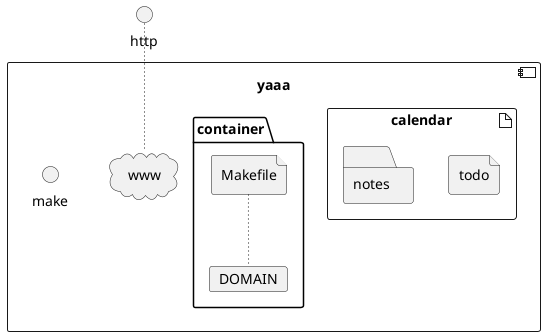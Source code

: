 @startuml
component "yaaa" {
  cloud "www"

  interface "make"

  artifact "calendar" {
    file "todo"
    folder "notes"
  }

  package "container" {
    card "DOMAIN"
    file "Makefile"
  }
}


Makefile ~~ DOMAIN
http ~~ www

@enduml

